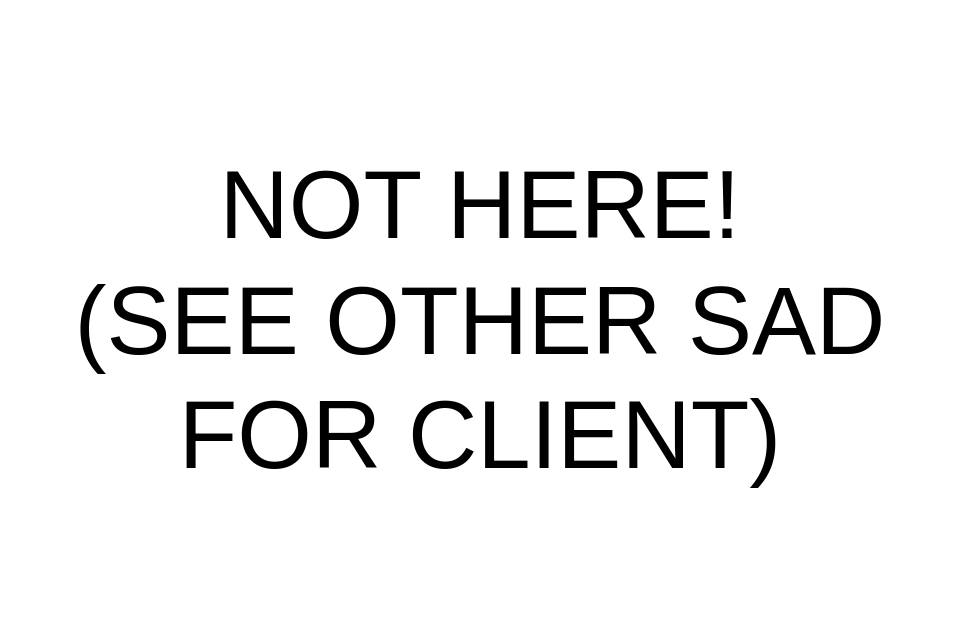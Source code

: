 <mxfile version="15.8.3" type="google"><diagram id="Y4u5D-8BY8Z90G7BNfIa" name="Warning"><mxGraphModel dx="1422" dy="772" grid="1" gridSize="10" guides="1" tooltips="1" connect="1" arrows="1" fold="1" page="1" pageScale="1" pageWidth="827" pageHeight="1169" math="0" shadow="0"><root><mxCell id="0"/><mxCell id="1" parent="0"/><mxCell id="ADw_pZzSivjXqhufF_0H-1" value="NOT HERE!&lt;br&gt;(SEE OTHER SAD FOR CLIENT)" style="text;html=1;strokeColor=none;fillColor=none;align=center;verticalAlign=middle;whiteSpace=wrap;rounded=0;fontSize=48;opacity=30;" vertex="1" parent="1"><mxGeometry x="160" y="200" width="480" height="320" as="geometry"/></mxCell></root></mxGraphModel></diagram></mxfile>